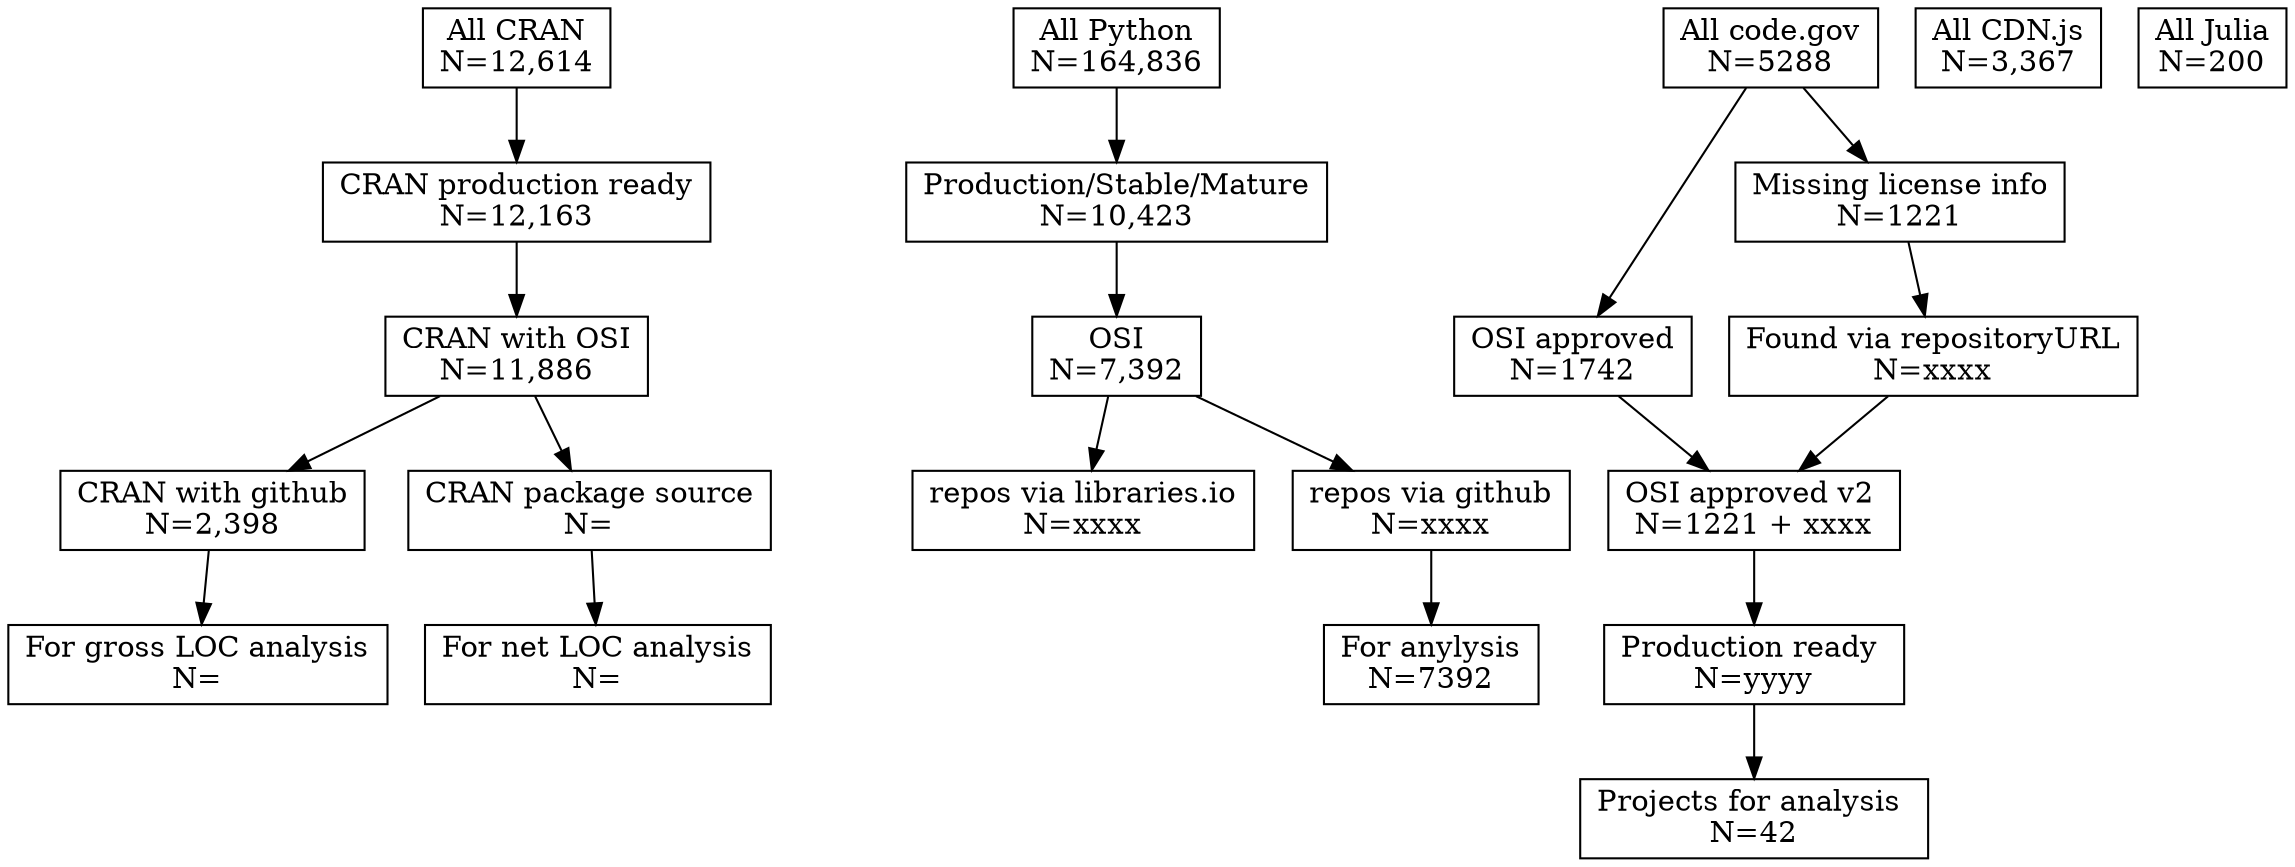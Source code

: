 digraph g {
  #start [shape = box, label = "OSS Software"];

  cran000 [shape = box, label = "All CRAN\nN=12,614"];
  cran010 [shape = box, label = "CRAN production ready\nN=12,163"];
  cran020 [shape = box, label = "CRAN with OSI\nN=11,886"];
  cran030 [shape = box, label = "CRAN with github\nN=2,398"];
  cran040 [shape = box, label = "CRAN package source\nN="];
  cran100 [shape = box, label = "For gross LOC analysis\nN="];
  cran110 [shape = box, label = "For net LOC analysis\nN="];

  py000 [shape = box, label = "All Python\nN=164,836"];
  py010 [shape = box, label = "Production/Stable/Mature\nN=10,423"];
  py020 [shape = box, label = "OSI\nN=7,392"];
  py030 [shape = box, label = "repos via libraries.io\nN=xxxx"];
  py040 [shape = box, label = "repos via github\nN=xxxx"];
  py999 [shape = box, label = "For anylysis\nN=7392"];

  gov000 [shape = box, label = "All code.gov\nN=5288"];
  gov010 [shape = box, label = "OSI approved\nN=1742"];
  gov020 [shape = box, label = "Missing license info\nN=1221"];
  gov030 [shape = box, label = "Found via repositoryURL\nN=xxxx"];
  gov040 [shape = box, label = "OSI approved v2 \nN=1221 + xxxx"];
  gov050 [shape = box, label = "Production ready \nN=yyyy"];
  gov060 [shape = box, label = "Projects for analysis \nN=42"];

  cdn000 [shape = box, label = "All CDN.js\nN=3,367"];

  julia000 [shape = box, label = "All Julia\nN=200"];

  #start -> {node000 node040 node060 node070 node080};

  cran000 -> cran010;
  cran010 -> cran020;
  cran020 -> cran030;
  cran020 -> cran040;
  cran030 -> cran100;
  cran040 -> cran110;

  gov000 -> gov010;
  gov000 -> gov020;
  gov020 -> gov030;
  gov030 -> gov040;
  gov010 -> gov040;
  gov040 -> gov050;
  gov050 -> gov060;

  py000 -> py010;
  py010 -> py020;
  py020 -> py030;
  py020 -> py040;
  py040 -> py999;
}
